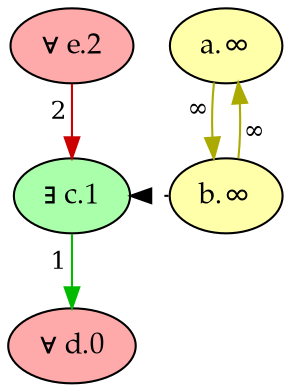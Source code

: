 digraph {
    rankdir="TB"
    node [style=filled fontname="Palatino" fontsize=14]
    node [fillcolor="#AAFFAA"]
    "c" [label="∃ c.1"]
    node [fillcolor="#FFAAAA"]
    "d" [label="∀ d.0"]
    "e" [label="∀ e.2"]
    node [fillcolor="#FFFFAA"]
    "a" [label="a.∞"]
    "b" [label="b.∞"]
    edge[labeldistance=1.5 fontsize=12]
    edge [color="#AAAA00" style="solid" dir="forward" taillabel="∞"]
           "a" -> "b" 
           "b" -> "a" 
    edge [color="#00BB00" style="solid" dir="forward" taillabel="1"]
           "c" -> "d" 
    edge [color="#CC0000" style="solid" dir="forward" taillabel="2"]
           "e" -> "c" 
    edge [color="black" style="dotted" dir="forward" taillabel="" constraint=false]
           "b" -> "c" 
    {rank = max d}
    {rank = min e}
}
